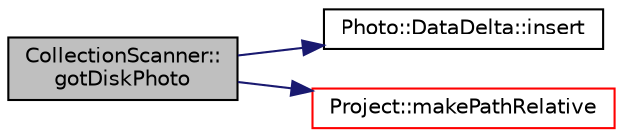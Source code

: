 digraph "CollectionScanner::gotDiskPhoto"
{
 // LATEX_PDF_SIZE
  edge [fontname="Helvetica",fontsize="10",labelfontname="Helvetica",labelfontsize="10"];
  node [fontname="Helvetica",fontsize="10",shape=record];
  rankdir="LR";
  Node1 [label="CollectionScanner::\lgotDiskPhoto",height=0.2,width=0.4,color="black", fillcolor="grey75", style="filled", fontcolor="black",tooltip=" "];
  Node1 -> Node2 [color="midnightblue",fontsize="10",style="solid",fontname="Helvetica"];
  Node2 [label="Photo::DataDelta::insert",height=0.2,width=0.4,color="black", fillcolor="white", style="filled",URL="$class_photo_1_1_data_delta.html#a4e20dab36867e0c89032b534c963029f",tooltip=" "];
  Node1 -> Node3 [color="midnightblue",fontsize="10",style="solid",fontname="Helvetica"];
  Node3 [label="Project::makePathRelative",height=0.2,width=0.4,color="red", fillcolor="white", style="filled",URL="$class_project.html#aebd58bf011ee6412677d72d5d0b6a88a",tooltip=" "];
}
